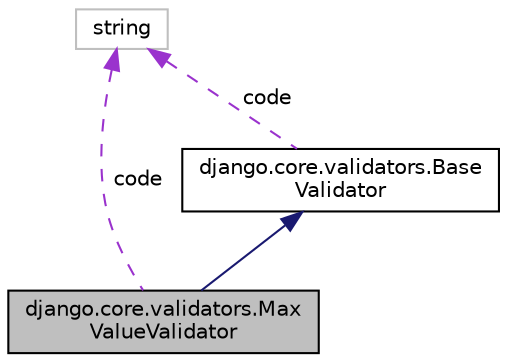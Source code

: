 digraph "django.core.validators.MaxValueValidator"
{
 // LATEX_PDF_SIZE
  edge [fontname="Helvetica",fontsize="10",labelfontname="Helvetica",labelfontsize="10"];
  node [fontname="Helvetica",fontsize="10",shape=record];
  Node1 [label="django.core.validators.Max\lValueValidator",height=0.2,width=0.4,color="black", fillcolor="grey75", style="filled", fontcolor="black",tooltip=" "];
  Node2 -> Node1 [dir="back",color="midnightblue",fontsize="10",style="solid"];
  Node2 [label="django.core.validators.Base\lValidator",height=0.2,width=0.4,color="black", fillcolor="white", style="filled",URL="$classdjango_1_1core_1_1validators_1_1_base_validator.html",tooltip=" "];
  Node3 -> Node2 [dir="back",color="darkorchid3",fontsize="10",style="dashed",label=" code" ];
  Node3 [label="string",height=0.2,width=0.4,color="grey75", fillcolor="white", style="filled",tooltip=" "];
  Node3 -> Node1 [dir="back",color="darkorchid3",fontsize="10",style="dashed",label=" code" ];
}
